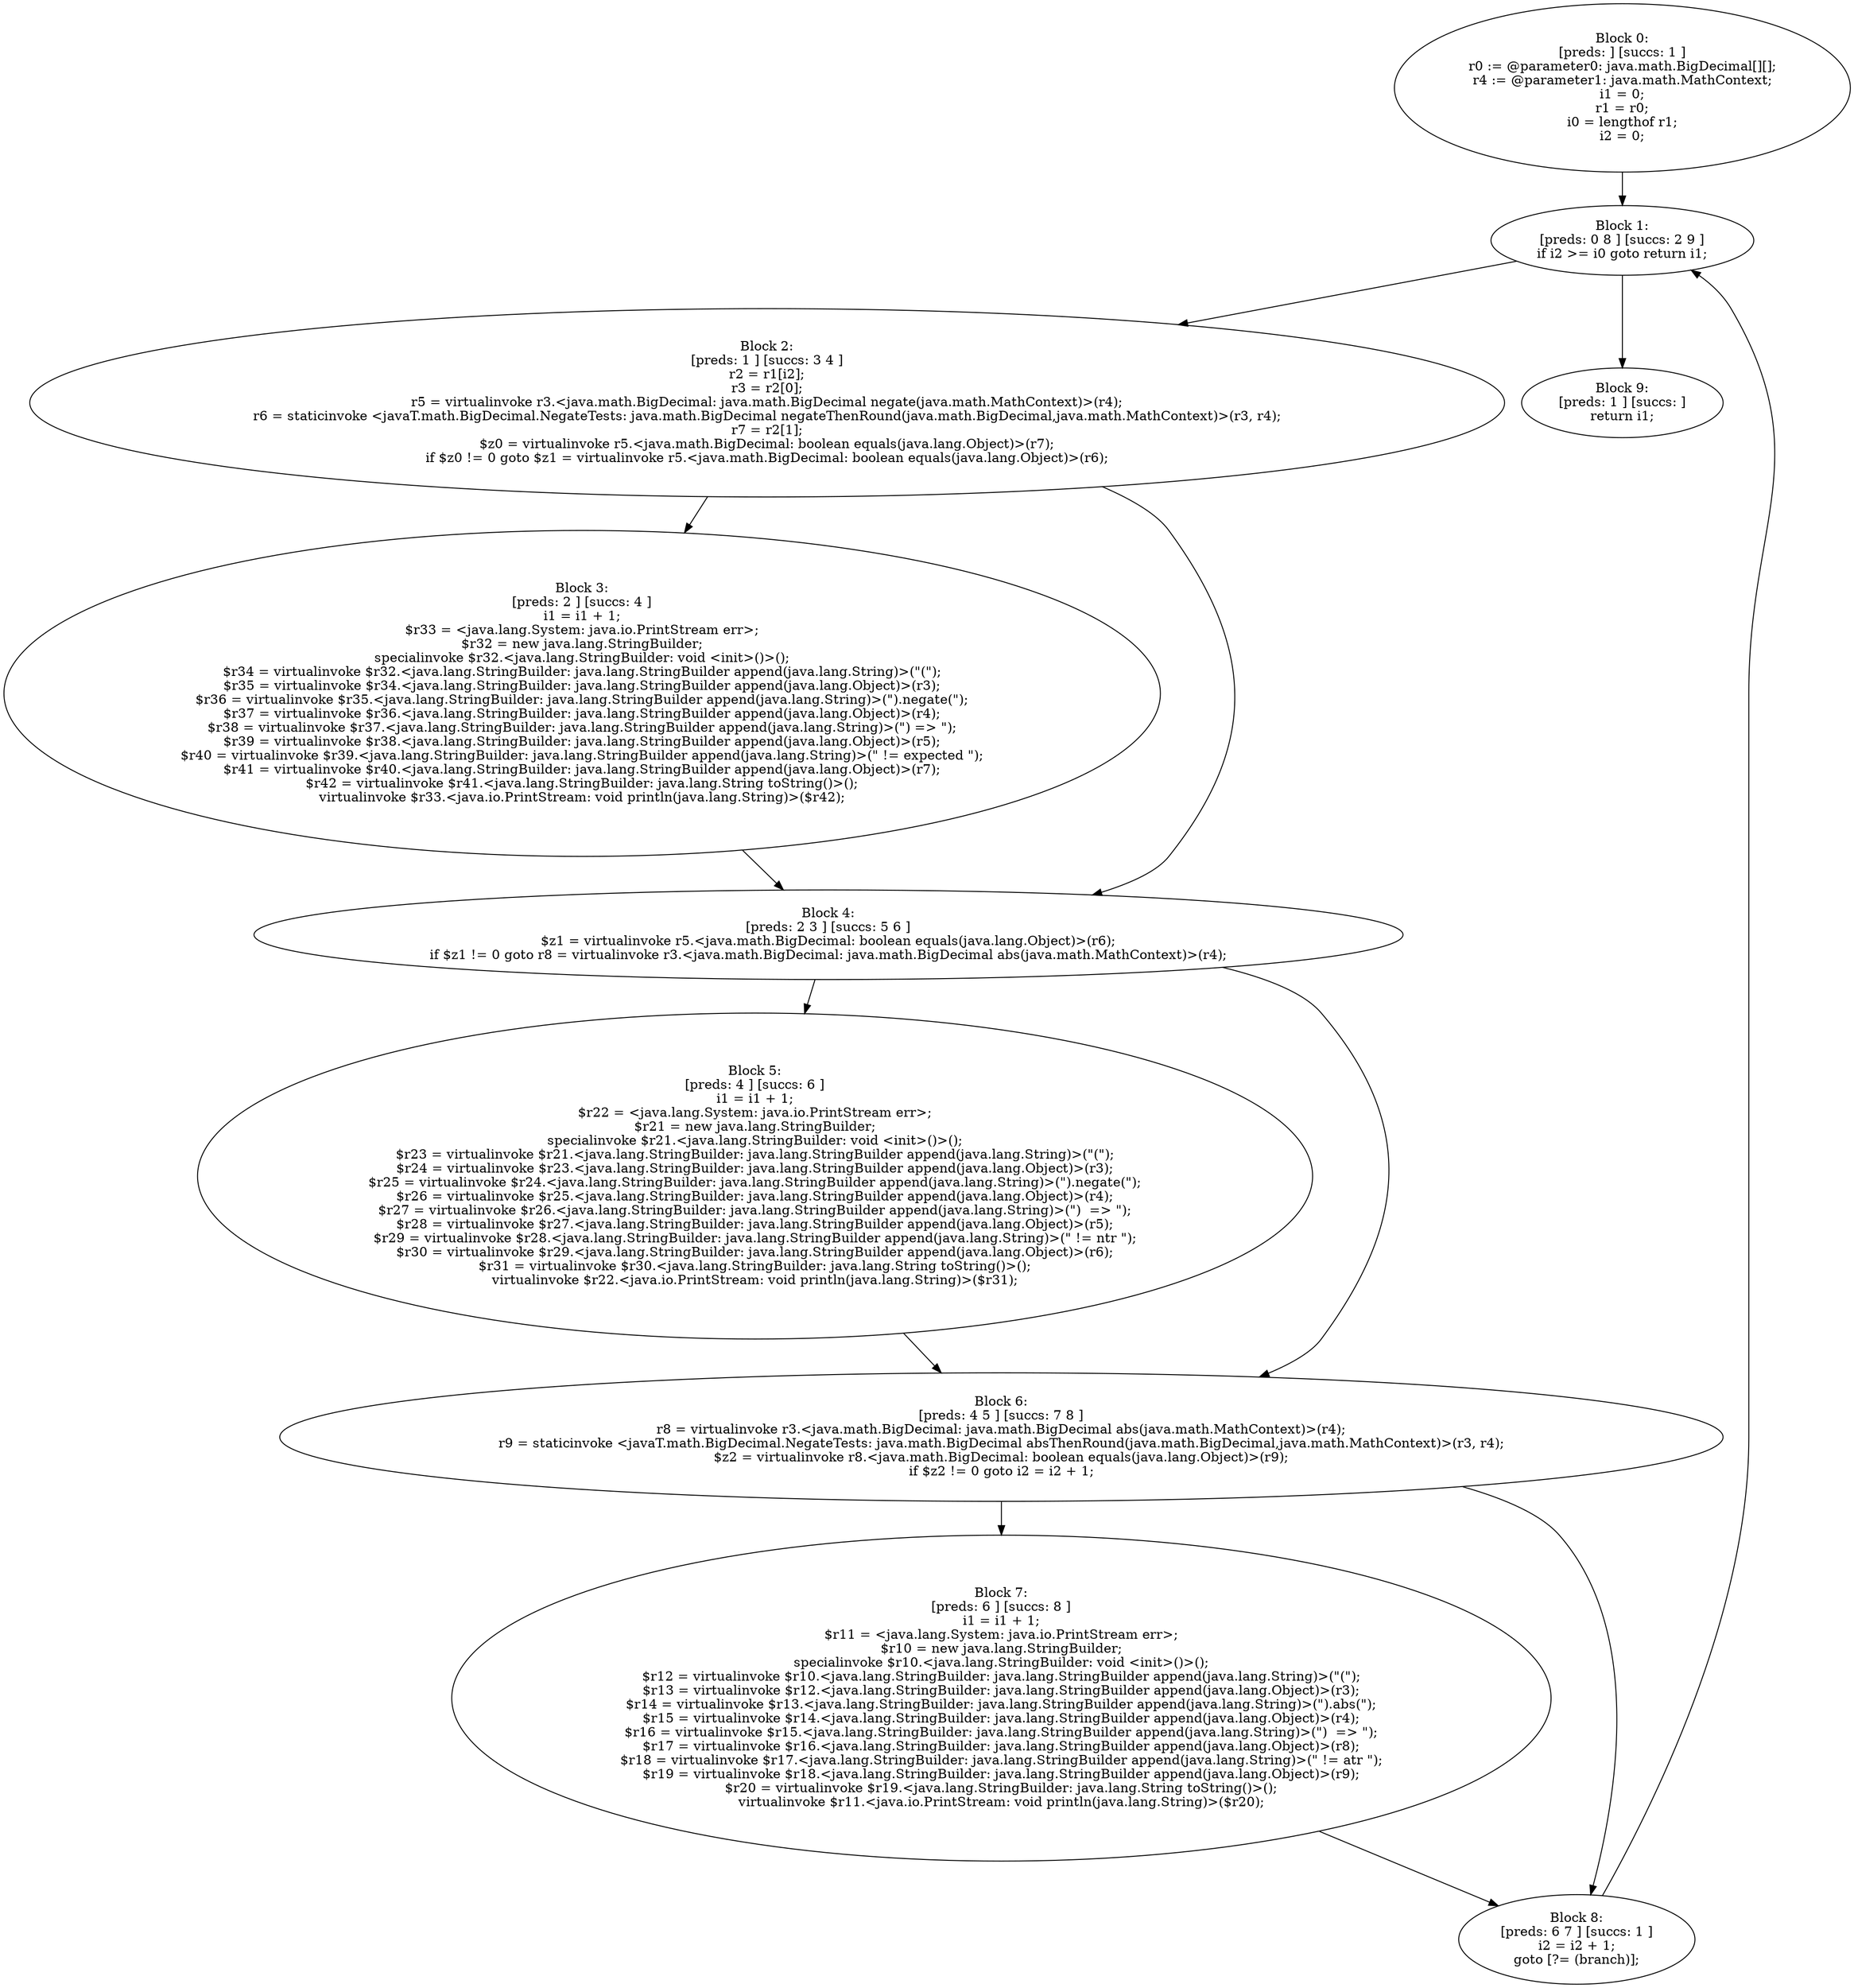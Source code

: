 digraph "unitGraph" {
    "Block 0:
[preds: ] [succs: 1 ]
r0 := @parameter0: java.math.BigDecimal[][];
r4 := @parameter1: java.math.MathContext;
i1 = 0;
r1 = r0;
i0 = lengthof r1;
i2 = 0;
"
    "Block 1:
[preds: 0 8 ] [succs: 2 9 ]
if i2 >= i0 goto return i1;
"
    "Block 2:
[preds: 1 ] [succs: 3 4 ]
r2 = r1[i2];
r3 = r2[0];
r5 = virtualinvoke r3.<java.math.BigDecimal: java.math.BigDecimal negate(java.math.MathContext)>(r4);
r6 = staticinvoke <javaT.math.BigDecimal.NegateTests: java.math.BigDecimal negateThenRound(java.math.BigDecimal,java.math.MathContext)>(r3, r4);
r7 = r2[1];
$z0 = virtualinvoke r5.<java.math.BigDecimal: boolean equals(java.lang.Object)>(r7);
if $z0 != 0 goto $z1 = virtualinvoke r5.<java.math.BigDecimal: boolean equals(java.lang.Object)>(r6);
"
    "Block 3:
[preds: 2 ] [succs: 4 ]
i1 = i1 + 1;
$r33 = <java.lang.System: java.io.PrintStream err>;
$r32 = new java.lang.StringBuilder;
specialinvoke $r32.<java.lang.StringBuilder: void <init>()>();
$r34 = virtualinvoke $r32.<java.lang.StringBuilder: java.lang.StringBuilder append(java.lang.String)>(\"(\");
$r35 = virtualinvoke $r34.<java.lang.StringBuilder: java.lang.StringBuilder append(java.lang.Object)>(r3);
$r36 = virtualinvoke $r35.<java.lang.StringBuilder: java.lang.StringBuilder append(java.lang.String)>(\").negate(\");
$r37 = virtualinvoke $r36.<java.lang.StringBuilder: java.lang.StringBuilder append(java.lang.Object)>(r4);
$r38 = virtualinvoke $r37.<java.lang.StringBuilder: java.lang.StringBuilder append(java.lang.String)>(\") => \");
$r39 = virtualinvoke $r38.<java.lang.StringBuilder: java.lang.StringBuilder append(java.lang.Object)>(r5);
$r40 = virtualinvoke $r39.<java.lang.StringBuilder: java.lang.StringBuilder append(java.lang.String)>(\" != expected \");
$r41 = virtualinvoke $r40.<java.lang.StringBuilder: java.lang.StringBuilder append(java.lang.Object)>(r7);
$r42 = virtualinvoke $r41.<java.lang.StringBuilder: java.lang.String toString()>();
virtualinvoke $r33.<java.io.PrintStream: void println(java.lang.String)>($r42);
"
    "Block 4:
[preds: 2 3 ] [succs: 5 6 ]
$z1 = virtualinvoke r5.<java.math.BigDecimal: boolean equals(java.lang.Object)>(r6);
if $z1 != 0 goto r8 = virtualinvoke r3.<java.math.BigDecimal: java.math.BigDecimal abs(java.math.MathContext)>(r4);
"
    "Block 5:
[preds: 4 ] [succs: 6 ]
i1 = i1 + 1;
$r22 = <java.lang.System: java.io.PrintStream err>;
$r21 = new java.lang.StringBuilder;
specialinvoke $r21.<java.lang.StringBuilder: void <init>()>();
$r23 = virtualinvoke $r21.<java.lang.StringBuilder: java.lang.StringBuilder append(java.lang.String)>(\"(\");
$r24 = virtualinvoke $r23.<java.lang.StringBuilder: java.lang.StringBuilder append(java.lang.Object)>(r3);
$r25 = virtualinvoke $r24.<java.lang.StringBuilder: java.lang.StringBuilder append(java.lang.String)>(\").negate(\");
$r26 = virtualinvoke $r25.<java.lang.StringBuilder: java.lang.StringBuilder append(java.lang.Object)>(r4);
$r27 = virtualinvoke $r26.<java.lang.StringBuilder: java.lang.StringBuilder append(java.lang.String)>(\")  => \");
$r28 = virtualinvoke $r27.<java.lang.StringBuilder: java.lang.StringBuilder append(java.lang.Object)>(r5);
$r29 = virtualinvoke $r28.<java.lang.StringBuilder: java.lang.StringBuilder append(java.lang.String)>(\" != ntr \");
$r30 = virtualinvoke $r29.<java.lang.StringBuilder: java.lang.StringBuilder append(java.lang.Object)>(r6);
$r31 = virtualinvoke $r30.<java.lang.StringBuilder: java.lang.String toString()>();
virtualinvoke $r22.<java.io.PrintStream: void println(java.lang.String)>($r31);
"
    "Block 6:
[preds: 4 5 ] [succs: 7 8 ]
r8 = virtualinvoke r3.<java.math.BigDecimal: java.math.BigDecimal abs(java.math.MathContext)>(r4);
r9 = staticinvoke <javaT.math.BigDecimal.NegateTests: java.math.BigDecimal absThenRound(java.math.BigDecimal,java.math.MathContext)>(r3, r4);
$z2 = virtualinvoke r8.<java.math.BigDecimal: boolean equals(java.lang.Object)>(r9);
if $z2 != 0 goto i2 = i2 + 1;
"
    "Block 7:
[preds: 6 ] [succs: 8 ]
i1 = i1 + 1;
$r11 = <java.lang.System: java.io.PrintStream err>;
$r10 = new java.lang.StringBuilder;
specialinvoke $r10.<java.lang.StringBuilder: void <init>()>();
$r12 = virtualinvoke $r10.<java.lang.StringBuilder: java.lang.StringBuilder append(java.lang.String)>(\"(\");
$r13 = virtualinvoke $r12.<java.lang.StringBuilder: java.lang.StringBuilder append(java.lang.Object)>(r3);
$r14 = virtualinvoke $r13.<java.lang.StringBuilder: java.lang.StringBuilder append(java.lang.String)>(\").abs(\");
$r15 = virtualinvoke $r14.<java.lang.StringBuilder: java.lang.StringBuilder append(java.lang.Object)>(r4);
$r16 = virtualinvoke $r15.<java.lang.StringBuilder: java.lang.StringBuilder append(java.lang.String)>(\")  => \");
$r17 = virtualinvoke $r16.<java.lang.StringBuilder: java.lang.StringBuilder append(java.lang.Object)>(r8);
$r18 = virtualinvoke $r17.<java.lang.StringBuilder: java.lang.StringBuilder append(java.lang.String)>(\" != atr \");
$r19 = virtualinvoke $r18.<java.lang.StringBuilder: java.lang.StringBuilder append(java.lang.Object)>(r9);
$r20 = virtualinvoke $r19.<java.lang.StringBuilder: java.lang.String toString()>();
virtualinvoke $r11.<java.io.PrintStream: void println(java.lang.String)>($r20);
"
    "Block 8:
[preds: 6 7 ] [succs: 1 ]
i2 = i2 + 1;
goto [?= (branch)];
"
    "Block 9:
[preds: 1 ] [succs: ]
return i1;
"
    "Block 0:
[preds: ] [succs: 1 ]
r0 := @parameter0: java.math.BigDecimal[][];
r4 := @parameter1: java.math.MathContext;
i1 = 0;
r1 = r0;
i0 = lengthof r1;
i2 = 0;
"->"Block 1:
[preds: 0 8 ] [succs: 2 9 ]
if i2 >= i0 goto return i1;
";
    "Block 1:
[preds: 0 8 ] [succs: 2 9 ]
if i2 >= i0 goto return i1;
"->"Block 2:
[preds: 1 ] [succs: 3 4 ]
r2 = r1[i2];
r3 = r2[0];
r5 = virtualinvoke r3.<java.math.BigDecimal: java.math.BigDecimal negate(java.math.MathContext)>(r4);
r6 = staticinvoke <javaT.math.BigDecimal.NegateTests: java.math.BigDecimal negateThenRound(java.math.BigDecimal,java.math.MathContext)>(r3, r4);
r7 = r2[1];
$z0 = virtualinvoke r5.<java.math.BigDecimal: boolean equals(java.lang.Object)>(r7);
if $z0 != 0 goto $z1 = virtualinvoke r5.<java.math.BigDecimal: boolean equals(java.lang.Object)>(r6);
";
    "Block 1:
[preds: 0 8 ] [succs: 2 9 ]
if i2 >= i0 goto return i1;
"->"Block 9:
[preds: 1 ] [succs: ]
return i1;
";
    "Block 2:
[preds: 1 ] [succs: 3 4 ]
r2 = r1[i2];
r3 = r2[0];
r5 = virtualinvoke r3.<java.math.BigDecimal: java.math.BigDecimal negate(java.math.MathContext)>(r4);
r6 = staticinvoke <javaT.math.BigDecimal.NegateTests: java.math.BigDecimal negateThenRound(java.math.BigDecimal,java.math.MathContext)>(r3, r4);
r7 = r2[1];
$z0 = virtualinvoke r5.<java.math.BigDecimal: boolean equals(java.lang.Object)>(r7);
if $z0 != 0 goto $z1 = virtualinvoke r5.<java.math.BigDecimal: boolean equals(java.lang.Object)>(r6);
"->"Block 3:
[preds: 2 ] [succs: 4 ]
i1 = i1 + 1;
$r33 = <java.lang.System: java.io.PrintStream err>;
$r32 = new java.lang.StringBuilder;
specialinvoke $r32.<java.lang.StringBuilder: void <init>()>();
$r34 = virtualinvoke $r32.<java.lang.StringBuilder: java.lang.StringBuilder append(java.lang.String)>(\"(\");
$r35 = virtualinvoke $r34.<java.lang.StringBuilder: java.lang.StringBuilder append(java.lang.Object)>(r3);
$r36 = virtualinvoke $r35.<java.lang.StringBuilder: java.lang.StringBuilder append(java.lang.String)>(\").negate(\");
$r37 = virtualinvoke $r36.<java.lang.StringBuilder: java.lang.StringBuilder append(java.lang.Object)>(r4);
$r38 = virtualinvoke $r37.<java.lang.StringBuilder: java.lang.StringBuilder append(java.lang.String)>(\") => \");
$r39 = virtualinvoke $r38.<java.lang.StringBuilder: java.lang.StringBuilder append(java.lang.Object)>(r5);
$r40 = virtualinvoke $r39.<java.lang.StringBuilder: java.lang.StringBuilder append(java.lang.String)>(\" != expected \");
$r41 = virtualinvoke $r40.<java.lang.StringBuilder: java.lang.StringBuilder append(java.lang.Object)>(r7);
$r42 = virtualinvoke $r41.<java.lang.StringBuilder: java.lang.String toString()>();
virtualinvoke $r33.<java.io.PrintStream: void println(java.lang.String)>($r42);
";
    "Block 2:
[preds: 1 ] [succs: 3 4 ]
r2 = r1[i2];
r3 = r2[0];
r5 = virtualinvoke r3.<java.math.BigDecimal: java.math.BigDecimal negate(java.math.MathContext)>(r4);
r6 = staticinvoke <javaT.math.BigDecimal.NegateTests: java.math.BigDecimal negateThenRound(java.math.BigDecimal,java.math.MathContext)>(r3, r4);
r7 = r2[1];
$z0 = virtualinvoke r5.<java.math.BigDecimal: boolean equals(java.lang.Object)>(r7);
if $z0 != 0 goto $z1 = virtualinvoke r5.<java.math.BigDecimal: boolean equals(java.lang.Object)>(r6);
"->"Block 4:
[preds: 2 3 ] [succs: 5 6 ]
$z1 = virtualinvoke r5.<java.math.BigDecimal: boolean equals(java.lang.Object)>(r6);
if $z1 != 0 goto r8 = virtualinvoke r3.<java.math.BigDecimal: java.math.BigDecimal abs(java.math.MathContext)>(r4);
";
    "Block 3:
[preds: 2 ] [succs: 4 ]
i1 = i1 + 1;
$r33 = <java.lang.System: java.io.PrintStream err>;
$r32 = new java.lang.StringBuilder;
specialinvoke $r32.<java.lang.StringBuilder: void <init>()>();
$r34 = virtualinvoke $r32.<java.lang.StringBuilder: java.lang.StringBuilder append(java.lang.String)>(\"(\");
$r35 = virtualinvoke $r34.<java.lang.StringBuilder: java.lang.StringBuilder append(java.lang.Object)>(r3);
$r36 = virtualinvoke $r35.<java.lang.StringBuilder: java.lang.StringBuilder append(java.lang.String)>(\").negate(\");
$r37 = virtualinvoke $r36.<java.lang.StringBuilder: java.lang.StringBuilder append(java.lang.Object)>(r4);
$r38 = virtualinvoke $r37.<java.lang.StringBuilder: java.lang.StringBuilder append(java.lang.String)>(\") => \");
$r39 = virtualinvoke $r38.<java.lang.StringBuilder: java.lang.StringBuilder append(java.lang.Object)>(r5);
$r40 = virtualinvoke $r39.<java.lang.StringBuilder: java.lang.StringBuilder append(java.lang.String)>(\" != expected \");
$r41 = virtualinvoke $r40.<java.lang.StringBuilder: java.lang.StringBuilder append(java.lang.Object)>(r7);
$r42 = virtualinvoke $r41.<java.lang.StringBuilder: java.lang.String toString()>();
virtualinvoke $r33.<java.io.PrintStream: void println(java.lang.String)>($r42);
"->"Block 4:
[preds: 2 3 ] [succs: 5 6 ]
$z1 = virtualinvoke r5.<java.math.BigDecimal: boolean equals(java.lang.Object)>(r6);
if $z1 != 0 goto r8 = virtualinvoke r3.<java.math.BigDecimal: java.math.BigDecimal abs(java.math.MathContext)>(r4);
";
    "Block 4:
[preds: 2 3 ] [succs: 5 6 ]
$z1 = virtualinvoke r5.<java.math.BigDecimal: boolean equals(java.lang.Object)>(r6);
if $z1 != 0 goto r8 = virtualinvoke r3.<java.math.BigDecimal: java.math.BigDecimal abs(java.math.MathContext)>(r4);
"->"Block 5:
[preds: 4 ] [succs: 6 ]
i1 = i1 + 1;
$r22 = <java.lang.System: java.io.PrintStream err>;
$r21 = new java.lang.StringBuilder;
specialinvoke $r21.<java.lang.StringBuilder: void <init>()>();
$r23 = virtualinvoke $r21.<java.lang.StringBuilder: java.lang.StringBuilder append(java.lang.String)>(\"(\");
$r24 = virtualinvoke $r23.<java.lang.StringBuilder: java.lang.StringBuilder append(java.lang.Object)>(r3);
$r25 = virtualinvoke $r24.<java.lang.StringBuilder: java.lang.StringBuilder append(java.lang.String)>(\").negate(\");
$r26 = virtualinvoke $r25.<java.lang.StringBuilder: java.lang.StringBuilder append(java.lang.Object)>(r4);
$r27 = virtualinvoke $r26.<java.lang.StringBuilder: java.lang.StringBuilder append(java.lang.String)>(\")  => \");
$r28 = virtualinvoke $r27.<java.lang.StringBuilder: java.lang.StringBuilder append(java.lang.Object)>(r5);
$r29 = virtualinvoke $r28.<java.lang.StringBuilder: java.lang.StringBuilder append(java.lang.String)>(\" != ntr \");
$r30 = virtualinvoke $r29.<java.lang.StringBuilder: java.lang.StringBuilder append(java.lang.Object)>(r6);
$r31 = virtualinvoke $r30.<java.lang.StringBuilder: java.lang.String toString()>();
virtualinvoke $r22.<java.io.PrintStream: void println(java.lang.String)>($r31);
";
    "Block 4:
[preds: 2 3 ] [succs: 5 6 ]
$z1 = virtualinvoke r5.<java.math.BigDecimal: boolean equals(java.lang.Object)>(r6);
if $z1 != 0 goto r8 = virtualinvoke r3.<java.math.BigDecimal: java.math.BigDecimal abs(java.math.MathContext)>(r4);
"->"Block 6:
[preds: 4 5 ] [succs: 7 8 ]
r8 = virtualinvoke r3.<java.math.BigDecimal: java.math.BigDecimal abs(java.math.MathContext)>(r4);
r9 = staticinvoke <javaT.math.BigDecimal.NegateTests: java.math.BigDecimal absThenRound(java.math.BigDecimal,java.math.MathContext)>(r3, r4);
$z2 = virtualinvoke r8.<java.math.BigDecimal: boolean equals(java.lang.Object)>(r9);
if $z2 != 0 goto i2 = i2 + 1;
";
    "Block 5:
[preds: 4 ] [succs: 6 ]
i1 = i1 + 1;
$r22 = <java.lang.System: java.io.PrintStream err>;
$r21 = new java.lang.StringBuilder;
specialinvoke $r21.<java.lang.StringBuilder: void <init>()>();
$r23 = virtualinvoke $r21.<java.lang.StringBuilder: java.lang.StringBuilder append(java.lang.String)>(\"(\");
$r24 = virtualinvoke $r23.<java.lang.StringBuilder: java.lang.StringBuilder append(java.lang.Object)>(r3);
$r25 = virtualinvoke $r24.<java.lang.StringBuilder: java.lang.StringBuilder append(java.lang.String)>(\").negate(\");
$r26 = virtualinvoke $r25.<java.lang.StringBuilder: java.lang.StringBuilder append(java.lang.Object)>(r4);
$r27 = virtualinvoke $r26.<java.lang.StringBuilder: java.lang.StringBuilder append(java.lang.String)>(\")  => \");
$r28 = virtualinvoke $r27.<java.lang.StringBuilder: java.lang.StringBuilder append(java.lang.Object)>(r5);
$r29 = virtualinvoke $r28.<java.lang.StringBuilder: java.lang.StringBuilder append(java.lang.String)>(\" != ntr \");
$r30 = virtualinvoke $r29.<java.lang.StringBuilder: java.lang.StringBuilder append(java.lang.Object)>(r6);
$r31 = virtualinvoke $r30.<java.lang.StringBuilder: java.lang.String toString()>();
virtualinvoke $r22.<java.io.PrintStream: void println(java.lang.String)>($r31);
"->"Block 6:
[preds: 4 5 ] [succs: 7 8 ]
r8 = virtualinvoke r3.<java.math.BigDecimal: java.math.BigDecimal abs(java.math.MathContext)>(r4);
r9 = staticinvoke <javaT.math.BigDecimal.NegateTests: java.math.BigDecimal absThenRound(java.math.BigDecimal,java.math.MathContext)>(r3, r4);
$z2 = virtualinvoke r8.<java.math.BigDecimal: boolean equals(java.lang.Object)>(r9);
if $z2 != 0 goto i2 = i2 + 1;
";
    "Block 6:
[preds: 4 5 ] [succs: 7 8 ]
r8 = virtualinvoke r3.<java.math.BigDecimal: java.math.BigDecimal abs(java.math.MathContext)>(r4);
r9 = staticinvoke <javaT.math.BigDecimal.NegateTests: java.math.BigDecimal absThenRound(java.math.BigDecimal,java.math.MathContext)>(r3, r4);
$z2 = virtualinvoke r8.<java.math.BigDecimal: boolean equals(java.lang.Object)>(r9);
if $z2 != 0 goto i2 = i2 + 1;
"->"Block 7:
[preds: 6 ] [succs: 8 ]
i1 = i1 + 1;
$r11 = <java.lang.System: java.io.PrintStream err>;
$r10 = new java.lang.StringBuilder;
specialinvoke $r10.<java.lang.StringBuilder: void <init>()>();
$r12 = virtualinvoke $r10.<java.lang.StringBuilder: java.lang.StringBuilder append(java.lang.String)>(\"(\");
$r13 = virtualinvoke $r12.<java.lang.StringBuilder: java.lang.StringBuilder append(java.lang.Object)>(r3);
$r14 = virtualinvoke $r13.<java.lang.StringBuilder: java.lang.StringBuilder append(java.lang.String)>(\").abs(\");
$r15 = virtualinvoke $r14.<java.lang.StringBuilder: java.lang.StringBuilder append(java.lang.Object)>(r4);
$r16 = virtualinvoke $r15.<java.lang.StringBuilder: java.lang.StringBuilder append(java.lang.String)>(\")  => \");
$r17 = virtualinvoke $r16.<java.lang.StringBuilder: java.lang.StringBuilder append(java.lang.Object)>(r8);
$r18 = virtualinvoke $r17.<java.lang.StringBuilder: java.lang.StringBuilder append(java.lang.String)>(\" != atr \");
$r19 = virtualinvoke $r18.<java.lang.StringBuilder: java.lang.StringBuilder append(java.lang.Object)>(r9);
$r20 = virtualinvoke $r19.<java.lang.StringBuilder: java.lang.String toString()>();
virtualinvoke $r11.<java.io.PrintStream: void println(java.lang.String)>($r20);
";
    "Block 6:
[preds: 4 5 ] [succs: 7 8 ]
r8 = virtualinvoke r3.<java.math.BigDecimal: java.math.BigDecimal abs(java.math.MathContext)>(r4);
r9 = staticinvoke <javaT.math.BigDecimal.NegateTests: java.math.BigDecimal absThenRound(java.math.BigDecimal,java.math.MathContext)>(r3, r4);
$z2 = virtualinvoke r8.<java.math.BigDecimal: boolean equals(java.lang.Object)>(r9);
if $z2 != 0 goto i2 = i2 + 1;
"->"Block 8:
[preds: 6 7 ] [succs: 1 ]
i2 = i2 + 1;
goto [?= (branch)];
";
    "Block 7:
[preds: 6 ] [succs: 8 ]
i1 = i1 + 1;
$r11 = <java.lang.System: java.io.PrintStream err>;
$r10 = new java.lang.StringBuilder;
specialinvoke $r10.<java.lang.StringBuilder: void <init>()>();
$r12 = virtualinvoke $r10.<java.lang.StringBuilder: java.lang.StringBuilder append(java.lang.String)>(\"(\");
$r13 = virtualinvoke $r12.<java.lang.StringBuilder: java.lang.StringBuilder append(java.lang.Object)>(r3);
$r14 = virtualinvoke $r13.<java.lang.StringBuilder: java.lang.StringBuilder append(java.lang.String)>(\").abs(\");
$r15 = virtualinvoke $r14.<java.lang.StringBuilder: java.lang.StringBuilder append(java.lang.Object)>(r4);
$r16 = virtualinvoke $r15.<java.lang.StringBuilder: java.lang.StringBuilder append(java.lang.String)>(\")  => \");
$r17 = virtualinvoke $r16.<java.lang.StringBuilder: java.lang.StringBuilder append(java.lang.Object)>(r8);
$r18 = virtualinvoke $r17.<java.lang.StringBuilder: java.lang.StringBuilder append(java.lang.String)>(\" != atr \");
$r19 = virtualinvoke $r18.<java.lang.StringBuilder: java.lang.StringBuilder append(java.lang.Object)>(r9);
$r20 = virtualinvoke $r19.<java.lang.StringBuilder: java.lang.String toString()>();
virtualinvoke $r11.<java.io.PrintStream: void println(java.lang.String)>($r20);
"->"Block 8:
[preds: 6 7 ] [succs: 1 ]
i2 = i2 + 1;
goto [?= (branch)];
";
    "Block 8:
[preds: 6 7 ] [succs: 1 ]
i2 = i2 + 1;
goto [?= (branch)];
"->"Block 1:
[preds: 0 8 ] [succs: 2 9 ]
if i2 >= i0 goto return i1;
";
}
